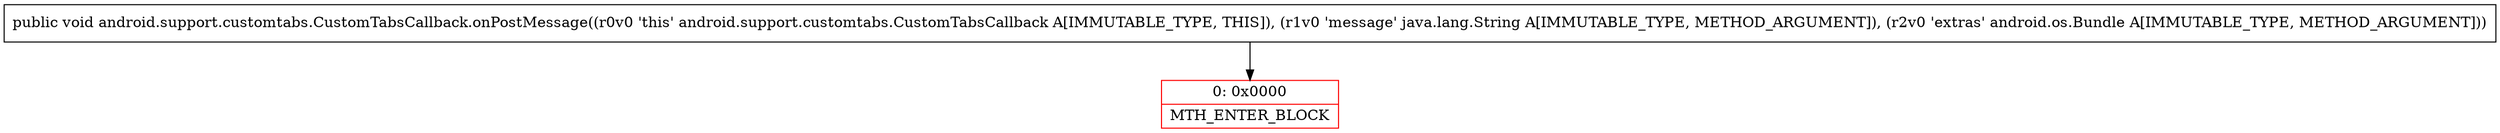 digraph "CFG forandroid.support.customtabs.CustomTabsCallback.onPostMessage(Ljava\/lang\/String;Landroid\/os\/Bundle;)V" {
subgraph cluster_Region_289591678 {
label = "R(0)";
node [shape=record,color=blue];
}
Node_0 [shape=record,color=red,label="{0\:\ 0x0000|MTH_ENTER_BLOCK\l}"];
MethodNode[shape=record,label="{public void android.support.customtabs.CustomTabsCallback.onPostMessage((r0v0 'this' android.support.customtabs.CustomTabsCallback A[IMMUTABLE_TYPE, THIS]), (r1v0 'message' java.lang.String A[IMMUTABLE_TYPE, METHOD_ARGUMENT]), (r2v0 'extras' android.os.Bundle A[IMMUTABLE_TYPE, METHOD_ARGUMENT])) }"];
MethodNode -> Node_0;
}


